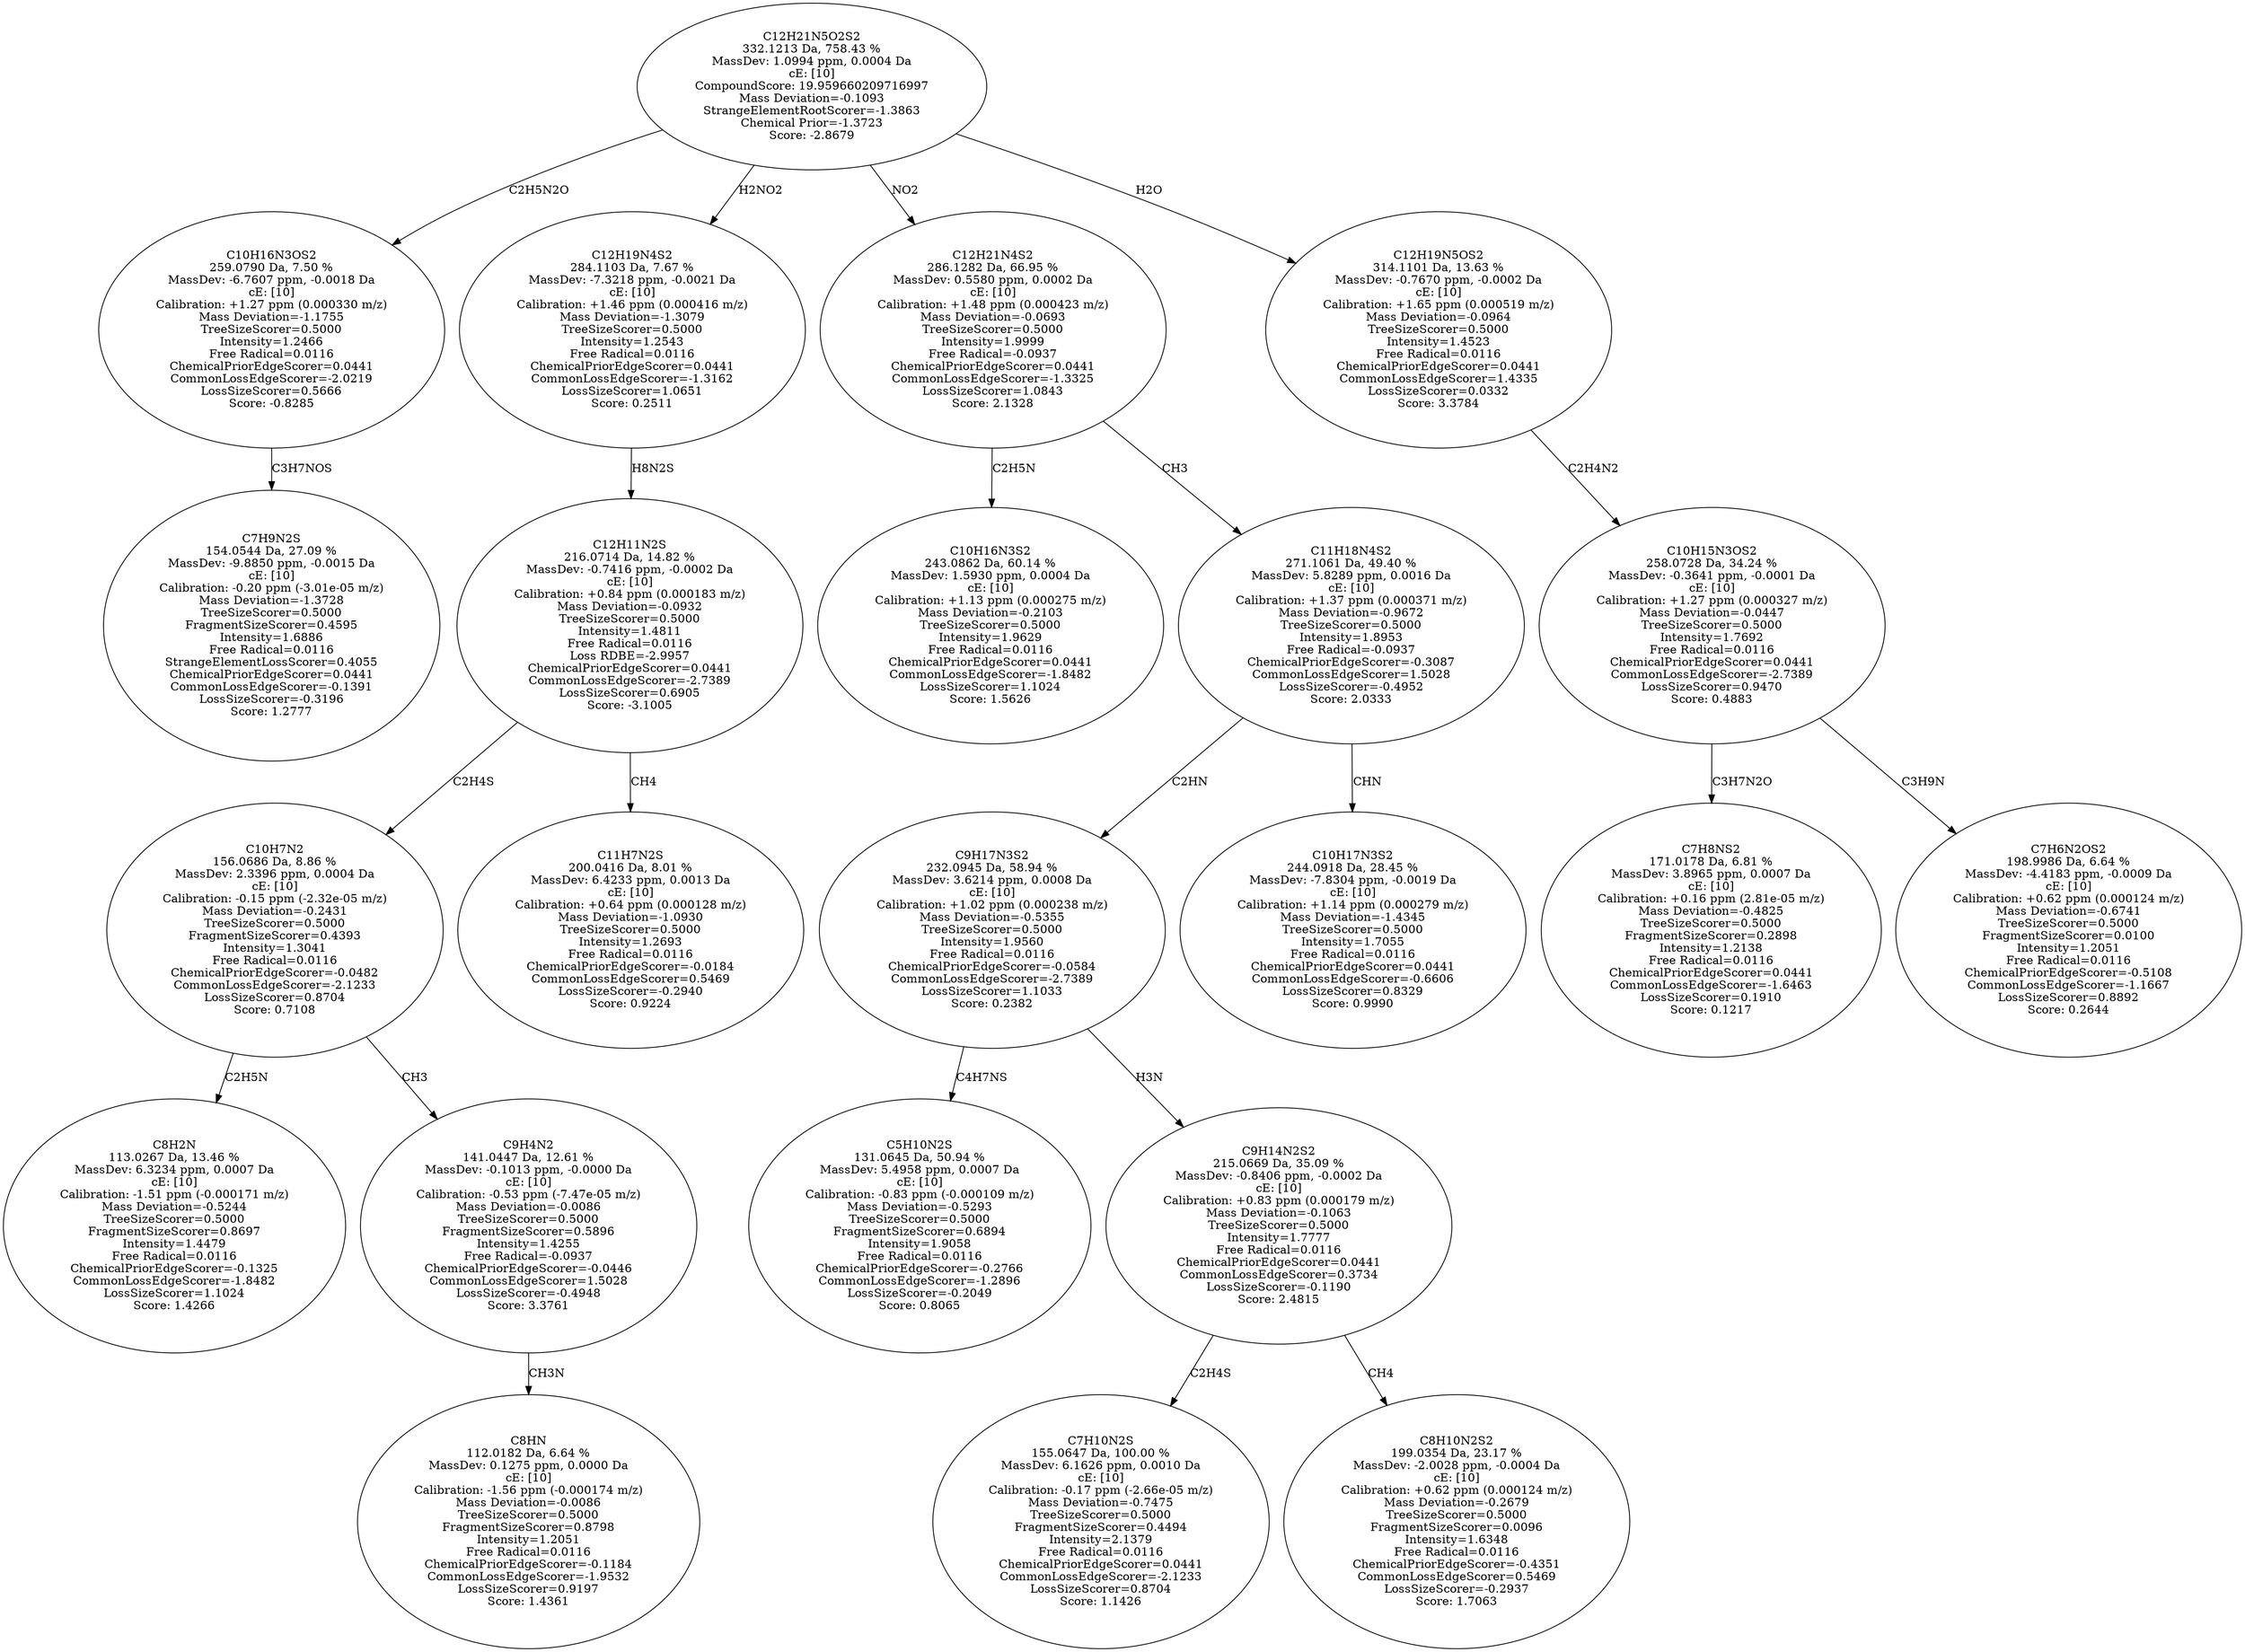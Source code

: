 strict digraph {
v1 [label="C7H9N2S\n154.0544 Da, 27.09 %\nMassDev: -9.8850 ppm, -0.0015 Da\ncE: [10]\nCalibration: -0.20 ppm (-3.01e-05 m/z)\nMass Deviation=-1.3728\nTreeSizeScorer=0.5000\nFragmentSizeScorer=0.4595\nIntensity=1.6886\nFree Radical=0.0116\nStrangeElementLossScorer=0.4055\nChemicalPriorEdgeScorer=0.0441\nCommonLossEdgeScorer=-0.1391\nLossSizeScorer=-0.3196\nScore: 1.2777"];
v2 [label="C10H16N3OS2\n259.0790 Da, 7.50 %\nMassDev: -6.7607 ppm, -0.0018 Da\ncE: [10]\nCalibration: +1.27 ppm (0.000330 m/z)\nMass Deviation=-1.1755\nTreeSizeScorer=0.5000\nIntensity=1.2466\nFree Radical=0.0116\nChemicalPriorEdgeScorer=0.0441\nCommonLossEdgeScorer=-2.0219\nLossSizeScorer=0.5666\nScore: -0.8285"];
v3 [label="C8H2N\n113.0267 Da, 13.46 %\nMassDev: 6.3234 ppm, 0.0007 Da\ncE: [10]\nCalibration: -1.51 ppm (-0.000171 m/z)\nMass Deviation=-0.5244\nTreeSizeScorer=0.5000\nFragmentSizeScorer=0.8697\nIntensity=1.4479\nFree Radical=0.0116\nChemicalPriorEdgeScorer=-0.1325\nCommonLossEdgeScorer=-1.8482\nLossSizeScorer=1.1024\nScore: 1.4266"];
v4 [label="C8HN\n112.0182 Da, 6.64 %\nMassDev: 0.1275 ppm, 0.0000 Da\ncE: [10]\nCalibration: -1.56 ppm (-0.000174 m/z)\nMass Deviation=-0.0086\nTreeSizeScorer=0.5000\nFragmentSizeScorer=0.8798\nIntensity=1.2051\nFree Radical=0.0116\nChemicalPriorEdgeScorer=-0.1184\nCommonLossEdgeScorer=-1.9532\nLossSizeScorer=0.9197\nScore: 1.4361"];
v5 [label="C9H4N2\n141.0447 Da, 12.61 %\nMassDev: -0.1013 ppm, -0.0000 Da\ncE: [10]\nCalibration: -0.53 ppm (-7.47e-05 m/z)\nMass Deviation=-0.0086\nTreeSizeScorer=0.5000\nFragmentSizeScorer=0.5896\nIntensity=1.4255\nFree Radical=-0.0937\nChemicalPriorEdgeScorer=-0.0446\nCommonLossEdgeScorer=1.5028\nLossSizeScorer=-0.4948\nScore: 3.3761"];
v6 [label="C10H7N2\n156.0686 Da, 8.86 %\nMassDev: 2.3396 ppm, 0.0004 Da\ncE: [10]\nCalibration: -0.15 ppm (-2.32e-05 m/z)\nMass Deviation=-0.2431\nTreeSizeScorer=0.5000\nFragmentSizeScorer=0.4393\nIntensity=1.3041\nFree Radical=0.0116\nChemicalPriorEdgeScorer=-0.0482\nCommonLossEdgeScorer=-2.1233\nLossSizeScorer=0.8704\nScore: 0.7108"];
v7 [label="C11H7N2S\n200.0416 Da, 8.01 %\nMassDev: 6.4233 ppm, 0.0013 Da\ncE: [10]\nCalibration: +0.64 ppm (0.000128 m/z)\nMass Deviation=-1.0930\nTreeSizeScorer=0.5000\nIntensity=1.2693\nFree Radical=0.0116\nChemicalPriorEdgeScorer=-0.0184\nCommonLossEdgeScorer=0.5469\nLossSizeScorer=-0.2940\nScore: 0.9224"];
v8 [label="C12H11N2S\n216.0714 Da, 14.82 %\nMassDev: -0.7416 ppm, -0.0002 Da\ncE: [10]\nCalibration: +0.84 ppm (0.000183 m/z)\nMass Deviation=-0.0932\nTreeSizeScorer=0.5000\nIntensity=1.4811\nFree Radical=0.0116\nLoss RDBE=-2.9957\nChemicalPriorEdgeScorer=0.0441\nCommonLossEdgeScorer=-2.7389\nLossSizeScorer=0.6905\nScore: -3.1005"];
v9 [label="C12H19N4S2\n284.1103 Da, 7.67 %\nMassDev: -7.3218 ppm, -0.0021 Da\ncE: [10]\nCalibration: +1.46 ppm (0.000416 m/z)\nMass Deviation=-1.3079\nTreeSizeScorer=0.5000\nIntensity=1.2543\nFree Radical=0.0116\nChemicalPriorEdgeScorer=0.0441\nCommonLossEdgeScorer=-1.3162\nLossSizeScorer=1.0651\nScore: 0.2511"];
v10 [label="C10H16N3S2\n243.0862 Da, 60.14 %\nMassDev: 1.5930 ppm, 0.0004 Da\ncE: [10]\nCalibration: +1.13 ppm (0.000275 m/z)\nMass Deviation=-0.2103\nTreeSizeScorer=0.5000\nIntensity=1.9629\nFree Radical=0.0116\nChemicalPriorEdgeScorer=0.0441\nCommonLossEdgeScorer=-1.8482\nLossSizeScorer=1.1024\nScore: 1.5626"];
v11 [label="C5H10N2S\n131.0645 Da, 50.94 %\nMassDev: 5.4958 ppm, 0.0007 Da\ncE: [10]\nCalibration: -0.83 ppm (-0.000109 m/z)\nMass Deviation=-0.5293\nTreeSizeScorer=0.5000\nFragmentSizeScorer=0.6894\nIntensity=1.9058\nFree Radical=0.0116\nChemicalPriorEdgeScorer=-0.2766\nCommonLossEdgeScorer=-1.2896\nLossSizeScorer=-0.2049\nScore: 0.8065"];
v12 [label="C7H10N2S\n155.0647 Da, 100.00 %\nMassDev: 6.1626 ppm, 0.0010 Da\ncE: [10]\nCalibration: -0.17 ppm (-2.66e-05 m/z)\nMass Deviation=-0.7475\nTreeSizeScorer=0.5000\nFragmentSizeScorer=0.4494\nIntensity=2.1379\nFree Radical=0.0116\nChemicalPriorEdgeScorer=0.0441\nCommonLossEdgeScorer=-2.1233\nLossSizeScorer=0.8704\nScore: 1.1426"];
v13 [label="C8H10N2S2\n199.0354 Da, 23.17 %\nMassDev: -2.0028 ppm, -0.0004 Da\ncE: [10]\nCalibration: +0.62 ppm (0.000124 m/z)\nMass Deviation=-0.2679\nTreeSizeScorer=0.5000\nFragmentSizeScorer=0.0096\nIntensity=1.6348\nFree Radical=0.0116\nChemicalPriorEdgeScorer=-0.4351\nCommonLossEdgeScorer=0.5469\nLossSizeScorer=-0.2937\nScore: 1.7063"];
v14 [label="C9H14N2S2\n215.0669 Da, 35.09 %\nMassDev: -0.8406 ppm, -0.0002 Da\ncE: [10]\nCalibration: +0.83 ppm (0.000179 m/z)\nMass Deviation=-0.1063\nTreeSizeScorer=0.5000\nIntensity=1.7777\nFree Radical=0.0116\nChemicalPriorEdgeScorer=0.0441\nCommonLossEdgeScorer=0.3734\nLossSizeScorer=-0.1190\nScore: 2.4815"];
v15 [label="C9H17N3S2\n232.0945 Da, 58.94 %\nMassDev: 3.6214 ppm, 0.0008 Da\ncE: [10]\nCalibration: +1.02 ppm (0.000238 m/z)\nMass Deviation=-0.5355\nTreeSizeScorer=0.5000\nIntensity=1.9560\nFree Radical=0.0116\nChemicalPriorEdgeScorer=-0.0584\nCommonLossEdgeScorer=-2.7389\nLossSizeScorer=1.1033\nScore: 0.2382"];
v16 [label="C10H17N3S2\n244.0918 Da, 28.45 %\nMassDev: -7.8304 ppm, -0.0019 Da\ncE: [10]\nCalibration: +1.14 ppm (0.000279 m/z)\nMass Deviation=-1.4345\nTreeSizeScorer=0.5000\nIntensity=1.7055\nFree Radical=0.0116\nChemicalPriorEdgeScorer=0.0441\nCommonLossEdgeScorer=-0.6606\nLossSizeScorer=0.8329\nScore: 0.9990"];
v17 [label="C11H18N4S2\n271.1061 Da, 49.40 %\nMassDev: 5.8289 ppm, 0.0016 Da\ncE: [10]\nCalibration: +1.37 ppm (0.000371 m/z)\nMass Deviation=-0.9672\nTreeSizeScorer=0.5000\nIntensity=1.8953\nFree Radical=-0.0937\nChemicalPriorEdgeScorer=-0.3087\nCommonLossEdgeScorer=1.5028\nLossSizeScorer=-0.4952\nScore: 2.0333"];
v18 [label="C12H21N4S2\n286.1282 Da, 66.95 %\nMassDev: 0.5580 ppm, 0.0002 Da\ncE: [10]\nCalibration: +1.48 ppm (0.000423 m/z)\nMass Deviation=-0.0693\nTreeSizeScorer=0.5000\nIntensity=1.9999\nFree Radical=-0.0937\nChemicalPriorEdgeScorer=0.0441\nCommonLossEdgeScorer=-1.3325\nLossSizeScorer=1.0843\nScore: 2.1328"];
v19 [label="C7H8NS2\n171.0178 Da, 6.81 %\nMassDev: 3.8965 ppm, 0.0007 Da\ncE: [10]\nCalibration: +0.16 ppm (2.81e-05 m/z)\nMass Deviation=-0.4825\nTreeSizeScorer=0.5000\nFragmentSizeScorer=0.2898\nIntensity=1.2138\nFree Radical=0.0116\nChemicalPriorEdgeScorer=0.0441\nCommonLossEdgeScorer=-1.6463\nLossSizeScorer=0.1910\nScore: 0.1217"];
v20 [label="C7H6N2OS2\n198.9986 Da, 6.64 %\nMassDev: -4.4183 ppm, -0.0009 Da\ncE: [10]\nCalibration: +0.62 ppm (0.000124 m/z)\nMass Deviation=-0.6741\nTreeSizeScorer=0.5000\nFragmentSizeScorer=0.0100\nIntensity=1.2051\nFree Radical=0.0116\nChemicalPriorEdgeScorer=-0.5108\nCommonLossEdgeScorer=-1.1667\nLossSizeScorer=0.8892\nScore: 0.2644"];
v21 [label="C10H15N3OS2\n258.0728 Da, 34.24 %\nMassDev: -0.3641 ppm, -0.0001 Da\ncE: [10]\nCalibration: +1.27 ppm (0.000327 m/z)\nMass Deviation=-0.0447\nTreeSizeScorer=0.5000\nIntensity=1.7692\nFree Radical=0.0116\nChemicalPriorEdgeScorer=0.0441\nCommonLossEdgeScorer=-2.7389\nLossSizeScorer=0.9470\nScore: 0.4883"];
v22 [label="C12H19N5OS2\n314.1101 Da, 13.63 %\nMassDev: -0.7670 ppm, -0.0002 Da\ncE: [10]\nCalibration: +1.65 ppm (0.000519 m/z)\nMass Deviation=-0.0964\nTreeSizeScorer=0.5000\nIntensity=1.4523\nFree Radical=0.0116\nChemicalPriorEdgeScorer=0.0441\nCommonLossEdgeScorer=1.4335\nLossSizeScorer=0.0332\nScore: 3.3784"];
v23 [label="C12H21N5O2S2\n332.1213 Da, 758.43 %\nMassDev: 1.0994 ppm, 0.0004 Da\ncE: [10]\nCompoundScore: 19.959660209716997\nMass Deviation=-0.1093\nStrangeElementRootScorer=-1.3863\nChemical Prior=-1.3723\nScore: -2.8679"];
v2 -> v1 [label="C3H7NOS"];
v23 -> v2 [label="C2H5N2O"];
v6 -> v3 [label="C2H5N"];
v5 -> v4 [label="CH3N"];
v6 -> v5 [label="CH3"];
v8 -> v6 [label="C2H4S"];
v8 -> v7 [label="CH4"];
v9 -> v8 [label="H8N2S"];
v23 -> v9 [label="H2NO2"];
v18 -> v10 [label="C2H5N"];
v15 -> v11 [label="C4H7NS"];
v14 -> v12 [label="C2H4S"];
v14 -> v13 [label="CH4"];
v15 -> v14 [label="H3N"];
v17 -> v15 [label="C2HN"];
v17 -> v16 [label="CHN"];
v18 -> v17 [label="CH3"];
v23 -> v18 [label="NO2"];
v21 -> v19 [label="C3H7N2O"];
v21 -> v20 [label="C3H9N"];
v22 -> v21 [label="C2H4N2"];
v23 -> v22 [label="H2O"];
}